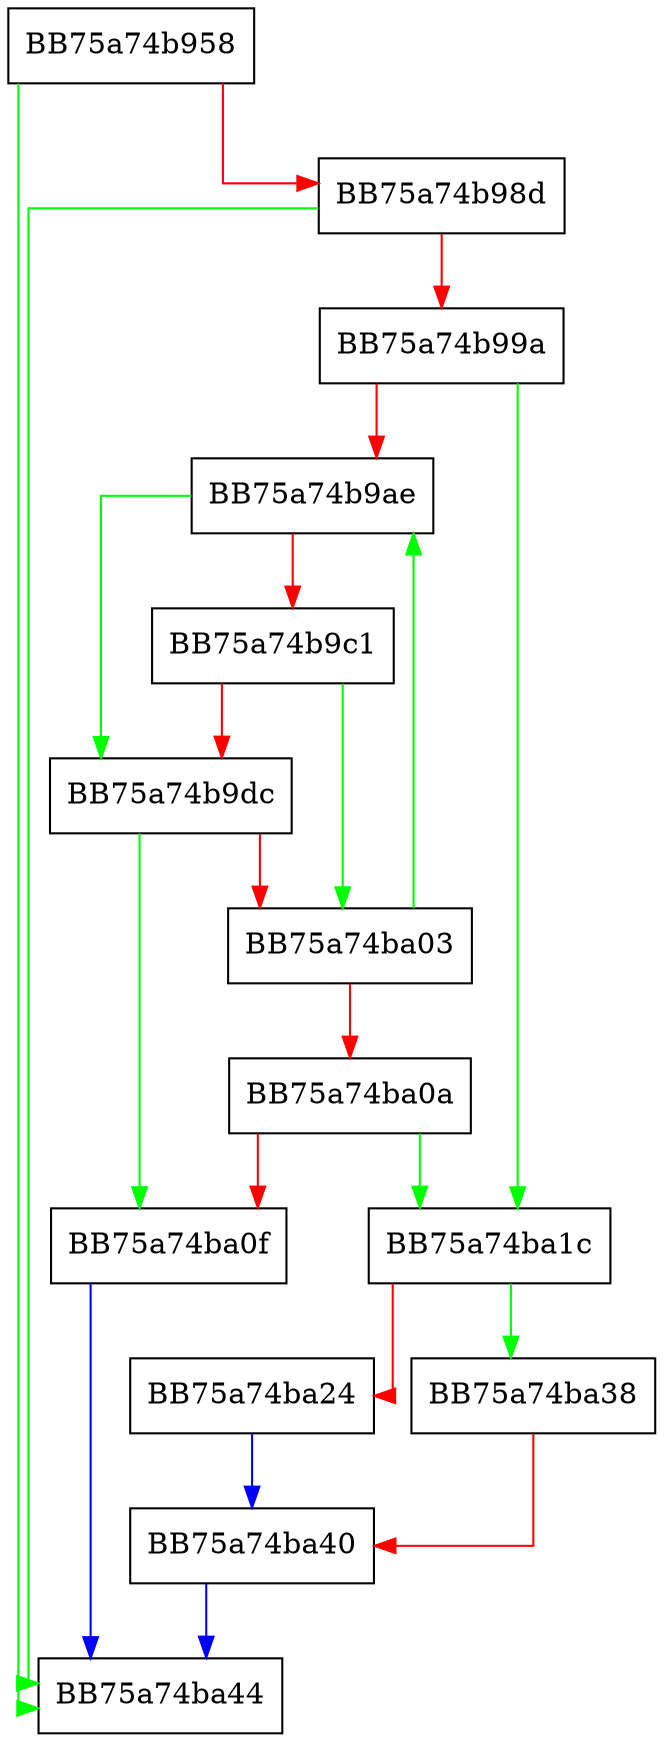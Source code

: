 digraph sqlite3DropTrigger {
  node [shape="box"];
  graph [splines=ortho];
  BB75a74b958 -> BB75a74ba44 [color="green"];
  BB75a74b958 -> BB75a74b98d [color="red"];
  BB75a74b98d -> BB75a74ba44 [color="green"];
  BB75a74b98d -> BB75a74b99a [color="red"];
  BB75a74b99a -> BB75a74ba1c [color="green"];
  BB75a74b99a -> BB75a74b9ae [color="red"];
  BB75a74b9ae -> BB75a74b9dc [color="green"];
  BB75a74b9ae -> BB75a74b9c1 [color="red"];
  BB75a74b9c1 -> BB75a74ba03 [color="green"];
  BB75a74b9c1 -> BB75a74b9dc [color="red"];
  BB75a74b9dc -> BB75a74ba0f [color="green"];
  BB75a74b9dc -> BB75a74ba03 [color="red"];
  BB75a74ba03 -> BB75a74b9ae [color="green"];
  BB75a74ba03 -> BB75a74ba0a [color="red"];
  BB75a74ba0a -> BB75a74ba1c [color="green"];
  BB75a74ba0a -> BB75a74ba0f [color="red"];
  BB75a74ba0f -> BB75a74ba44 [color="blue"];
  BB75a74ba1c -> BB75a74ba38 [color="green"];
  BB75a74ba1c -> BB75a74ba24 [color="red"];
  BB75a74ba24 -> BB75a74ba40 [color="blue"];
  BB75a74ba38 -> BB75a74ba40 [color="red"];
  BB75a74ba40 -> BB75a74ba44 [color="blue"];
}